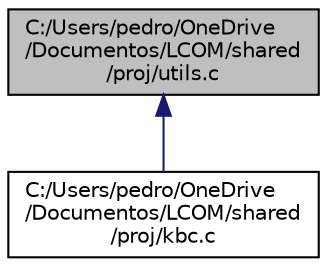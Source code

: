 digraph "C:/Users/pedro/OneDrive/Documentos/LCOM/shared/proj/utils.c"
{
 // LATEX_PDF_SIZE
  edge [fontname="Helvetica",fontsize="10",labelfontname="Helvetica",labelfontsize="10"];
  node [fontname="Helvetica",fontsize="10",shape=record];
  Node1 [label="C:/Users/pedro/OneDrive\l/Documentos/LCOM/shared\l/proj/utils.c",height=0.2,width=0.4,color="black", fillcolor="grey75", style="filled", fontcolor="black",tooltip=" "];
  Node1 -> Node2 [dir="back",color="midnightblue",fontsize="10",style="solid"];
  Node2 [label="C:/Users/pedro/OneDrive\l/Documentos/LCOM/shared\l/proj/kbc.c",height=0.2,width=0.4,color="black", fillcolor="white", style="filled",URL="$kbc_8c.html",tooltip=" "];
}

